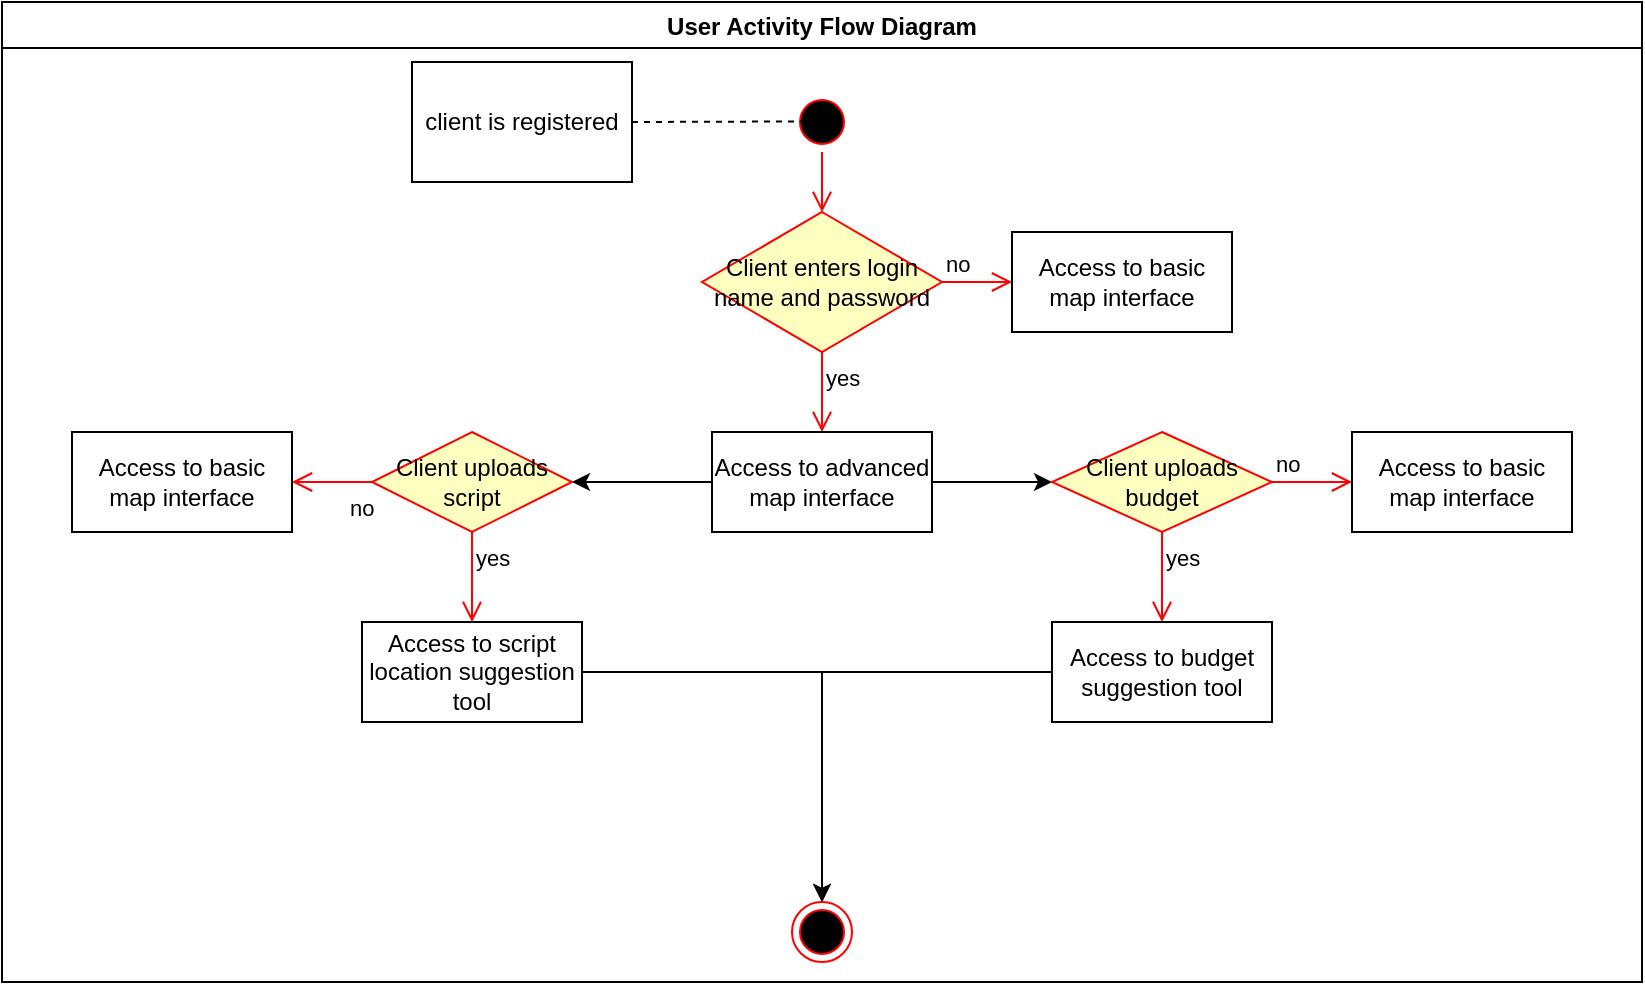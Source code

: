 <mxfile version="21.6.8" type="github">
  <diagram id="C5RBs43oDa-KdzZeNtuy" name="Page-1">
    <mxGraphModel dx="1978" dy="739" grid="1" gridSize="10" guides="1" tooltips="1" connect="1" arrows="1" fold="1" page="1" pageScale="1" pageWidth="827" pageHeight="1169" math="0" shadow="0">
      <root>
        <mxCell id="WIyWlLk6GJQsqaUBKTNV-0" />
        <mxCell id="WIyWlLk6GJQsqaUBKTNV-1" parent="WIyWlLk6GJQsqaUBKTNV-0" />
        <mxCell id="lBqZCHfxyC3GmHe8Lh2Y-9" value="" style="ellipse;html=1;shape=startState;fillColor=#000000;strokeColor=#ff0000;" vertex="1" parent="WIyWlLk6GJQsqaUBKTNV-1">
          <mxGeometry x="350" y="105" width="30" height="30" as="geometry" />
        </mxCell>
        <mxCell id="lBqZCHfxyC3GmHe8Lh2Y-10" value="" style="edgeStyle=orthogonalEdgeStyle;html=1;verticalAlign=bottom;endArrow=open;endSize=8;strokeColor=#ff0000;rounded=0;entryX=0.5;entryY=0;entryDx=0;entryDy=0;" edge="1" source="lBqZCHfxyC3GmHe8Lh2Y-9" parent="WIyWlLk6GJQsqaUBKTNV-1" target="lBqZCHfxyC3GmHe8Lh2Y-12">
          <mxGeometry relative="1" as="geometry">
            <mxPoint x="365.0" y="215" as="targetPoint" />
          </mxGeometry>
        </mxCell>
        <mxCell id="lBqZCHfxyC3GmHe8Lh2Y-12" value="Client enters login &lt;br&gt;name and password" style="rhombus;whiteSpace=wrap;html=1;fontColor=#000000;fillColor=#ffffc0;strokeColor=#ff0000;" vertex="1" parent="WIyWlLk6GJQsqaUBKTNV-1">
          <mxGeometry x="305" y="165" width="120" height="70" as="geometry" />
        </mxCell>
        <mxCell id="lBqZCHfxyC3GmHe8Lh2Y-13" value="no" style="edgeStyle=orthogonalEdgeStyle;html=1;align=left;verticalAlign=bottom;endArrow=open;endSize=8;strokeColor=#ff0000;rounded=0;entryX=0;entryY=0.5;entryDx=0;entryDy=0;" edge="1" source="lBqZCHfxyC3GmHe8Lh2Y-12" parent="WIyWlLk6GJQsqaUBKTNV-1" target="lBqZCHfxyC3GmHe8Lh2Y-15">
          <mxGeometry x="-1" relative="1" as="geometry">
            <mxPoint x="504" y="245" as="targetPoint" />
          </mxGeometry>
        </mxCell>
        <mxCell id="lBqZCHfxyC3GmHe8Lh2Y-14" value="yes" style="edgeStyle=orthogonalEdgeStyle;html=1;align=left;verticalAlign=top;endArrow=open;endSize=8;strokeColor=#ff0000;rounded=0;entryX=0.5;entryY=0;entryDx=0;entryDy=0;" edge="1" source="lBqZCHfxyC3GmHe8Lh2Y-12" parent="WIyWlLk6GJQsqaUBKTNV-1" target="lBqZCHfxyC3GmHe8Lh2Y-16">
          <mxGeometry x="-1" relative="1" as="geometry">
            <mxPoint x="360" y="355" as="targetPoint" />
          </mxGeometry>
        </mxCell>
        <mxCell id="lBqZCHfxyC3GmHe8Lh2Y-15" value="Access to basic map interface" style="html=1;whiteSpace=wrap;" vertex="1" parent="WIyWlLk6GJQsqaUBKTNV-1">
          <mxGeometry x="460" y="175" width="110" height="50" as="geometry" />
        </mxCell>
        <mxCell id="lBqZCHfxyC3GmHe8Lh2Y-43" style="edgeStyle=orthogonalEdgeStyle;rounded=0;orthogonalLoop=1;jettySize=auto;html=1;exitX=0;exitY=0.5;exitDx=0;exitDy=0;entryX=1;entryY=0.5;entryDx=0;entryDy=0;" edge="1" parent="WIyWlLk6GJQsqaUBKTNV-1" source="lBqZCHfxyC3GmHe8Lh2Y-16" target="lBqZCHfxyC3GmHe8Lh2Y-40">
          <mxGeometry relative="1" as="geometry" />
        </mxCell>
        <mxCell id="lBqZCHfxyC3GmHe8Lh2Y-54" style="edgeStyle=orthogonalEdgeStyle;rounded=0;orthogonalLoop=1;jettySize=auto;html=1;entryX=0;entryY=0.5;entryDx=0;entryDy=0;" edge="1" parent="WIyWlLk6GJQsqaUBKTNV-1" source="lBqZCHfxyC3GmHe8Lh2Y-16" target="lBqZCHfxyC3GmHe8Lh2Y-51">
          <mxGeometry relative="1" as="geometry" />
        </mxCell>
        <mxCell id="lBqZCHfxyC3GmHe8Lh2Y-16" value="Access to advanced map interface" style="html=1;whiteSpace=wrap;" vertex="1" parent="WIyWlLk6GJQsqaUBKTNV-1">
          <mxGeometry x="310" y="275" width="110" height="50" as="geometry" />
        </mxCell>
        <mxCell id="lBqZCHfxyC3GmHe8Lh2Y-17" value="client is registered" style="html=1;whiteSpace=wrap;" vertex="1" parent="WIyWlLk6GJQsqaUBKTNV-1">
          <mxGeometry x="160" y="90" width="110" height="60" as="geometry" />
        </mxCell>
        <mxCell id="lBqZCHfxyC3GmHe8Lh2Y-23" value="" style="endArrow=none;dashed=1;html=1;rounded=0;entryX=0.188;entryY=0.491;entryDx=0;entryDy=0;entryPerimeter=0;exitX=1;exitY=0.5;exitDx=0;exitDy=0;" edge="1" parent="WIyWlLk6GJQsqaUBKTNV-1" source="lBqZCHfxyC3GmHe8Lh2Y-17" target="lBqZCHfxyC3GmHe8Lh2Y-9">
          <mxGeometry width="50" height="50" relative="1" as="geometry">
            <mxPoint x="260" y="120" as="sourcePoint" />
            <mxPoint x="350.0" y="119.7" as="targetPoint" />
          </mxGeometry>
        </mxCell>
        <mxCell id="lBqZCHfxyC3GmHe8Lh2Y-40" value="Client uploads script" style="rhombus;whiteSpace=wrap;html=1;fontColor=#000000;fillColor=#ffffc0;strokeColor=#ff0000;" vertex="1" parent="WIyWlLk6GJQsqaUBKTNV-1">
          <mxGeometry x="140" y="275" width="100" height="50" as="geometry" />
        </mxCell>
        <mxCell id="lBqZCHfxyC3GmHe8Lh2Y-42" value="yes" style="edgeStyle=orthogonalEdgeStyle;html=1;align=left;verticalAlign=top;endArrow=open;endSize=8;strokeColor=#ff0000;rounded=0;entryX=0.5;entryY=0;entryDx=0;entryDy=0;" edge="1" source="lBqZCHfxyC3GmHe8Lh2Y-40" parent="WIyWlLk6GJQsqaUBKTNV-1" target="lBqZCHfxyC3GmHe8Lh2Y-44">
          <mxGeometry x="-1" relative="1" as="geometry">
            <mxPoint x="165" y="375" as="targetPoint" />
          </mxGeometry>
        </mxCell>
        <mxCell id="lBqZCHfxyC3GmHe8Lh2Y-58" style="edgeStyle=orthogonalEdgeStyle;rounded=0;orthogonalLoop=1;jettySize=auto;html=1;entryX=0.5;entryY=0;entryDx=0;entryDy=0;" edge="1" parent="WIyWlLk6GJQsqaUBKTNV-1" source="lBqZCHfxyC3GmHe8Lh2Y-44" target="lBqZCHfxyC3GmHe8Lh2Y-57">
          <mxGeometry relative="1" as="geometry" />
        </mxCell>
        <mxCell id="lBqZCHfxyC3GmHe8Lh2Y-44" value="Access to script location suggestion tool" style="html=1;whiteSpace=wrap;" vertex="1" parent="WIyWlLk6GJQsqaUBKTNV-1">
          <mxGeometry x="135" y="370" width="110" height="50" as="geometry" />
        </mxCell>
        <mxCell id="lBqZCHfxyC3GmHe8Lh2Y-46" value="Access to basic map interface" style="html=1;whiteSpace=wrap;" vertex="1" parent="WIyWlLk6GJQsqaUBKTNV-1">
          <mxGeometry x="-10" y="275" width="110" height="50" as="geometry" />
        </mxCell>
        <mxCell id="lBqZCHfxyC3GmHe8Lh2Y-48" value="no" style="edgeStyle=orthogonalEdgeStyle;html=1;align=left;verticalAlign=top;endArrow=open;endSize=8;strokeColor=#ff0000;rounded=0;entryX=1;entryY=0.5;entryDx=0;entryDy=0;exitX=0;exitY=0.5;exitDx=0;exitDy=0;" edge="1" parent="WIyWlLk6GJQsqaUBKTNV-1" source="lBqZCHfxyC3GmHe8Lh2Y-40" target="lBqZCHfxyC3GmHe8Lh2Y-46">
          <mxGeometry x="-0.333" relative="1" as="geometry">
            <mxPoint x="150" y="370" as="targetPoint" />
            <mxPoint x="135" y="302" as="sourcePoint" />
            <mxPoint as="offset" />
          </mxGeometry>
        </mxCell>
        <mxCell id="lBqZCHfxyC3GmHe8Lh2Y-51" value="Client uploads budget" style="rhombus;whiteSpace=wrap;html=1;fontColor=#000000;fillColor=#ffffc0;strokeColor=#ff0000;" vertex="1" parent="WIyWlLk6GJQsqaUBKTNV-1">
          <mxGeometry x="480" y="275" width="110" height="50" as="geometry" />
        </mxCell>
        <mxCell id="lBqZCHfxyC3GmHe8Lh2Y-52" value="no" style="edgeStyle=orthogonalEdgeStyle;html=1;align=left;verticalAlign=bottom;endArrow=open;endSize=8;strokeColor=#ff0000;rounded=0;entryX=0;entryY=0.5;entryDx=0;entryDy=0;" edge="1" source="lBqZCHfxyC3GmHe8Lh2Y-51" parent="WIyWlLk6GJQsqaUBKTNV-1" target="lBqZCHfxyC3GmHe8Lh2Y-56">
          <mxGeometry x="-1" relative="1" as="geometry">
            <mxPoint x="660" y="300" as="targetPoint" />
          </mxGeometry>
        </mxCell>
        <mxCell id="lBqZCHfxyC3GmHe8Lh2Y-53" value="yes" style="edgeStyle=orthogonalEdgeStyle;html=1;align=left;verticalAlign=top;endArrow=open;endSize=8;strokeColor=#ff0000;rounded=0;entryX=0.5;entryY=0;entryDx=0;entryDy=0;" edge="1" source="lBqZCHfxyC3GmHe8Lh2Y-51" parent="WIyWlLk6GJQsqaUBKTNV-1" target="lBqZCHfxyC3GmHe8Lh2Y-55">
          <mxGeometry x="-1" relative="1" as="geometry">
            <mxPoint x="520" y="380" as="targetPoint" />
          </mxGeometry>
        </mxCell>
        <mxCell id="lBqZCHfxyC3GmHe8Lh2Y-60" style="edgeStyle=orthogonalEdgeStyle;rounded=0;orthogonalLoop=1;jettySize=auto;html=1;entryX=0.5;entryY=0;entryDx=0;entryDy=0;" edge="1" parent="WIyWlLk6GJQsqaUBKTNV-1" source="lBqZCHfxyC3GmHe8Lh2Y-55" target="lBqZCHfxyC3GmHe8Lh2Y-57">
          <mxGeometry relative="1" as="geometry" />
        </mxCell>
        <mxCell id="lBqZCHfxyC3GmHe8Lh2Y-55" value="Access to budget suggestion tool" style="html=1;whiteSpace=wrap;" vertex="1" parent="WIyWlLk6GJQsqaUBKTNV-1">
          <mxGeometry x="480" y="370" width="110" height="50" as="geometry" />
        </mxCell>
        <mxCell id="lBqZCHfxyC3GmHe8Lh2Y-56" value="Access to basic map interface" style="html=1;whiteSpace=wrap;" vertex="1" parent="WIyWlLk6GJQsqaUBKTNV-1">
          <mxGeometry x="630" y="275" width="110" height="50" as="geometry" />
        </mxCell>
        <mxCell id="lBqZCHfxyC3GmHe8Lh2Y-57" value="" style="ellipse;html=1;shape=endState;fillColor=#000000;strokeColor=#ff0000;" vertex="1" parent="WIyWlLk6GJQsqaUBKTNV-1">
          <mxGeometry x="350" y="510" width="30" height="30" as="geometry" />
        </mxCell>
        <mxCell id="lBqZCHfxyC3GmHe8Lh2Y-62" value="User Activity Flow Diagram" style="swimlane;" vertex="1" parent="WIyWlLk6GJQsqaUBKTNV-1">
          <mxGeometry x="-45" y="60" width="820" height="490" as="geometry" />
        </mxCell>
      </root>
    </mxGraphModel>
  </diagram>
</mxfile>
